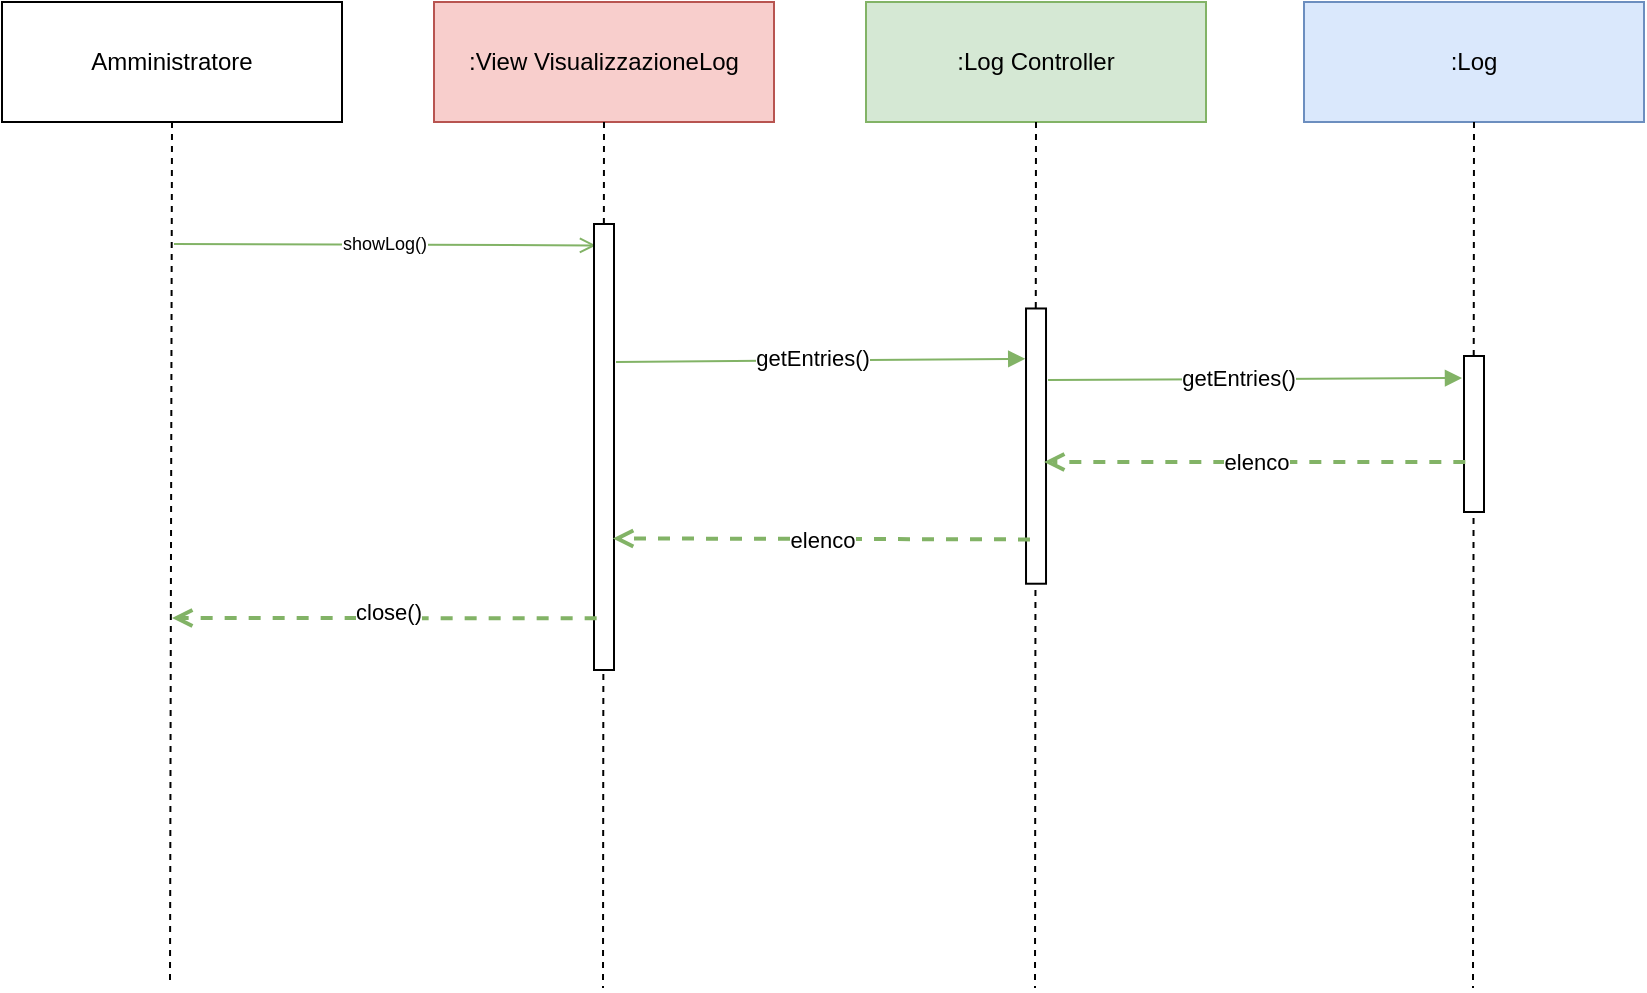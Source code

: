 <mxfile version="24.4.13" type="github">
  <diagram name="Page-1" id="FbxMsNr4Fx10tflfo3xf">
    <mxGraphModel dx="1155" dy="673" grid="0" gridSize="10" guides="1" tooltips="1" connect="1" arrows="1" fold="1" page="0" pageScale="1" pageWidth="850" pageHeight="1100" math="0" shadow="0">
      <root>
        <mxCell id="0" />
        <mxCell id="1" parent="0" />
        <mxCell id="YbzqFVrjnrmy3DUoZA_B-1" value=":View VisualizzazioneLog" style="rounded=0;whiteSpace=wrap;html=1;fillColor=#f8cecc;strokeColor=#b85450;" vertex="1" parent="1">
          <mxGeometry x="256" y="40" width="170" height="60" as="geometry" />
        </mxCell>
        <mxCell id="YbzqFVrjnrmy3DUoZA_B-2" value="Amministratore" style="rounded=0;whiteSpace=wrap;html=1;" vertex="1" parent="1">
          <mxGeometry x="40" y="40" width="170" height="60" as="geometry" />
        </mxCell>
        <mxCell id="YbzqFVrjnrmy3DUoZA_B-3" value=":Log Controller" style="rounded=0;whiteSpace=wrap;html=1;fillColor=#d5e8d4;strokeColor=#82b366;" vertex="1" parent="1">
          <mxGeometry x="472" y="40" width="170" height="60" as="geometry" />
        </mxCell>
        <mxCell id="YbzqFVrjnrmy3DUoZA_B-4" value="" style="endArrow=none;dashed=1;html=1;rounded=0;exitX=0.5;exitY=1;exitDx=0;exitDy=0;" edge="1" parent="1" source="YbzqFVrjnrmy3DUoZA_B-2">
          <mxGeometry width="50" height="50" relative="1" as="geometry">
            <mxPoint x="312" y="249" as="sourcePoint" />
            <mxPoint x="124" y="529" as="targetPoint" />
          </mxGeometry>
        </mxCell>
        <mxCell id="YbzqFVrjnrmy3DUoZA_B-5" value="" style="endArrow=none;dashed=1;html=1;rounded=0;exitX=0.5;exitY=1;exitDx=0;exitDy=0;" edge="1" parent="1" source="YbzqFVrjnrmy3DUoZA_B-1">
          <mxGeometry width="50" height="50" relative="1" as="geometry">
            <mxPoint x="341.5" y="104" as="sourcePoint" />
            <mxPoint x="340.5" y="533" as="targetPoint" />
          </mxGeometry>
        </mxCell>
        <mxCell id="YbzqFVrjnrmy3DUoZA_B-6" value="" style="endArrow=none;dashed=1;html=1;rounded=0;exitX=0.5;exitY=1;exitDx=0;exitDy=0;" edge="1" parent="1" source="YbzqFVrjnrmy3DUoZA_B-3">
          <mxGeometry width="50" height="50" relative="1" as="geometry">
            <mxPoint x="557.5" y="104" as="sourcePoint" />
            <mxPoint x="556.5" y="533" as="targetPoint" />
          </mxGeometry>
        </mxCell>
        <mxCell id="YbzqFVrjnrmy3DUoZA_B-7" value="" style="endArrow=open;html=1;rounded=0;endFill=0;fillColor=#d5e8d4;strokeColor=#82b366;entryX=0.048;entryY=0.9;entryDx=0;entryDy=0;entryPerimeter=0;" edge="1" parent="1" target="YbzqFVrjnrmy3DUoZA_B-9">
          <mxGeometry width="50" height="50" relative="1" as="geometry">
            <mxPoint x="126" y="161" as="sourcePoint" />
            <mxPoint x="340" y="161" as="targetPoint" />
          </mxGeometry>
        </mxCell>
        <mxCell id="YbzqFVrjnrmy3DUoZA_B-8" value="&lt;font style=&quot;font-size: 9px;&quot;&gt;showLog()&lt;/font&gt;" style="edgeLabel;html=1;align=center;verticalAlign=middle;resizable=0;points=[];" vertex="1" connectable="0" parent="YbzqFVrjnrmy3DUoZA_B-7">
          <mxGeometry x="-0.004" y="2" relative="1" as="geometry">
            <mxPoint as="offset" />
          </mxGeometry>
        </mxCell>
        <mxCell id="YbzqFVrjnrmy3DUoZA_B-9" value="" style="rounded=0;whiteSpace=wrap;html=1;rotation=90;" vertex="1" parent="1">
          <mxGeometry x="229.5" y="257.5" width="223" height="10" as="geometry" />
        </mxCell>
        <mxCell id="YbzqFVrjnrmy3DUoZA_B-10" value="" style="rounded=0;whiteSpace=wrap;html=1;rotation=90;" vertex="1" parent="1">
          <mxGeometry x="488.2" y="257.05" width="137.62" height="10" as="geometry" />
        </mxCell>
        <mxCell id="YbzqFVrjnrmy3DUoZA_B-13" value="" style="endArrow=block;html=1;rounded=0;endFill=1;fillColor=#d5e8d4;strokeColor=#82b366;entryX=0.183;entryY=1.039;entryDx=0;entryDy=0;entryPerimeter=0;" edge="1" parent="1" target="YbzqFVrjnrmy3DUoZA_B-10">
          <mxGeometry width="50" height="50" relative="1" as="geometry">
            <mxPoint x="347" y="220" as="sourcePoint" />
            <mxPoint x="551" y="207" as="targetPoint" />
          </mxGeometry>
        </mxCell>
        <mxCell id="YbzqFVrjnrmy3DUoZA_B-14" value="getEntries()" style="edgeLabel;html=1;align=center;verticalAlign=middle;resizable=0;points=[];" vertex="1" connectable="0" parent="YbzqFVrjnrmy3DUoZA_B-13">
          <mxGeometry x="-0.042" y="1" relative="1" as="geometry">
            <mxPoint as="offset" />
          </mxGeometry>
        </mxCell>
        <mxCell id="YbzqFVrjnrmy3DUoZA_B-15" value="" style="endArrow=block;html=1;rounded=0;endFill=1;fillColor=#d5e8d4;strokeColor=#82b366;exitX=0.5;exitY=0;exitDx=0;exitDy=0;" edge="1" parent="1">
          <mxGeometry width="50" height="50" relative="1" as="geometry">
            <mxPoint x="563" y="229" as="sourcePoint" />
            <mxPoint x="770" y="228" as="targetPoint" />
          </mxGeometry>
        </mxCell>
        <mxCell id="YbzqFVrjnrmy3DUoZA_B-16" value="getEntries()" style="edgeLabel;html=1;align=center;verticalAlign=middle;resizable=0;points=[];" vertex="1" connectable="0" parent="YbzqFVrjnrmy3DUoZA_B-15">
          <mxGeometry x="-0.089" y="1" relative="1" as="geometry">
            <mxPoint as="offset" />
          </mxGeometry>
        </mxCell>
        <mxCell id="YbzqFVrjnrmy3DUoZA_B-17" value=":Log" style="rounded=0;whiteSpace=wrap;html=1;fillColor=#dae8fc;strokeColor=#6c8ebf;" vertex="1" parent="1">
          <mxGeometry x="691" y="40" width="170" height="60" as="geometry" />
        </mxCell>
        <mxCell id="YbzqFVrjnrmy3DUoZA_B-18" value="" style="endArrow=none;dashed=1;html=1;rounded=0;exitX=0.5;exitY=1;exitDx=0;exitDy=0;" edge="1" parent="1" source="YbzqFVrjnrmy3DUoZA_B-17">
          <mxGeometry width="50" height="50" relative="1" as="geometry">
            <mxPoint x="776.5" y="104" as="sourcePoint" />
            <mxPoint x="775.5" y="533" as="targetPoint" />
          </mxGeometry>
        </mxCell>
        <mxCell id="YbzqFVrjnrmy3DUoZA_B-19" value="" style="rounded=0;whiteSpace=wrap;html=1;rotation=90;" vertex="1" parent="1">
          <mxGeometry x="737" y="251" width="78" height="10" as="geometry" />
        </mxCell>
        <mxCell id="YbzqFVrjnrmy3DUoZA_B-20" value="" style="endArrow=open;dashed=1;html=1;strokeWidth=2;rounded=0;fillColor=#d5e8d4;strokeColor=#82b366;endFill=0;exitX=0.679;exitY=0.933;exitDx=0;exitDy=0;exitPerimeter=0;" edge="1" parent="1" source="YbzqFVrjnrmy3DUoZA_B-19">
          <mxGeometry width="50" height="50" relative="1" as="geometry">
            <mxPoint x="610" y="294" as="sourcePoint" />
            <mxPoint x="561" y="270" as="targetPoint" />
          </mxGeometry>
        </mxCell>
        <mxCell id="YbzqFVrjnrmy3DUoZA_B-21" value="elenco" style="edgeLabel;html=1;align=center;verticalAlign=middle;resizable=0;points=[];" vertex="1" connectable="0" parent="YbzqFVrjnrmy3DUoZA_B-20">
          <mxGeometry x="-0.005" relative="1" as="geometry">
            <mxPoint as="offset" />
          </mxGeometry>
        </mxCell>
        <mxCell id="YbzqFVrjnrmy3DUoZA_B-22" value="" style="endArrow=open;dashed=1;html=1;strokeWidth=2;rounded=0;fillColor=#d5e8d4;strokeColor=#82b366;endFill=0;exitX=0.839;exitY=0.801;exitDx=0;exitDy=0;exitPerimeter=0;entryX=0.705;entryY=0.057;entryDx=0;entryDy=0;entryPerimeter=0;" edge="1" parent="1" source="YbzqFVrjnrmy3DUoZA_B-10" target="YbzqFVrjnrmy3DUoZA_B-9">
          <mxGeometry width="50" height="50" relative="1" as="geometry">
            <mxPoint x="549" y="309" as="sourcePoint" />
            <mxPoint x="338" y="309" as="targetPoint" />
          </mxGeometry>
        </mxCell>
        <mxCell id="YbzqFVrjnrmy3DUoZA_B-23" value="elenco" style="edgeLabel;html=1;align=center;verticalAlign=middle;resizable=0;points=[];" vertex="1" connectable="0" parent="YbzqFVrjnrmy3DUoZA_B-22">
          <mxGeometry x="-0.005" relative="1" as="geometry">
            <mxPoint as="offset" />
          </mxGeometry>
        </mxCell>
        <mxCell id="YbzqFVrjnrmy3DUoZA_B-24" value="" style="endArrow=open;dashed=1;html=1;strokeWidth=2;rounded=0;fillColor=#d5e8d4;strokeColor=#82b366;endFill=0;exitX=0.884;exitY=0.867;exitDx=0;exitDy=0;exitPerimeter=0;" edge="1" parent="1" source="YbzqFVrjnrmy3DUoZA_B-9">
          <mxGeometry width="50" height="50" relative="1" as="geometry">
            <mxPoint x="333" y="347" as="sourcePoint" />
            <mxPoint x="125" y="348" as="targetPoint" />
          </mxGeometry>
        </mxCell>
        <mxCell id="YbzqFVrjnrmy3DUoZA_B-25" value="&lt;font style=&quot;font-size: 9px;&quot;&gt;ok&lt;/font&gt;" style="edgeLabel;html=1;align=center;verticalAlign=middle;resizable=0;points=[];" vertex="1" connectable="0" parent="YbzqFVrjnrmy3DUoZA_B-24">
          <mxGeometry x="-0.005" relative="1" as="geometry">
            <mxPoint as="offset" />
          </mxGeometry>
        </mxCell>
        <mxCell id="YbzqFVrjnrmy3DUoZA_B-26" value="close()" style="edgeLabel;html=1;align=center;verticalAlign=middle;resizable=0;points=[];" vertex="1" connectable="0" parent="YbzqFVrjnrmy3DUoZA_B-24">
          <mxGeometry x="-0.013" y="-3" relative="1" as="geometry">
            <mxPoint as="offset" />
          </mxGeometry>
        </mxCell>
      </root>
    </mxGraphModel>
  </diagram>
</mxfile>
